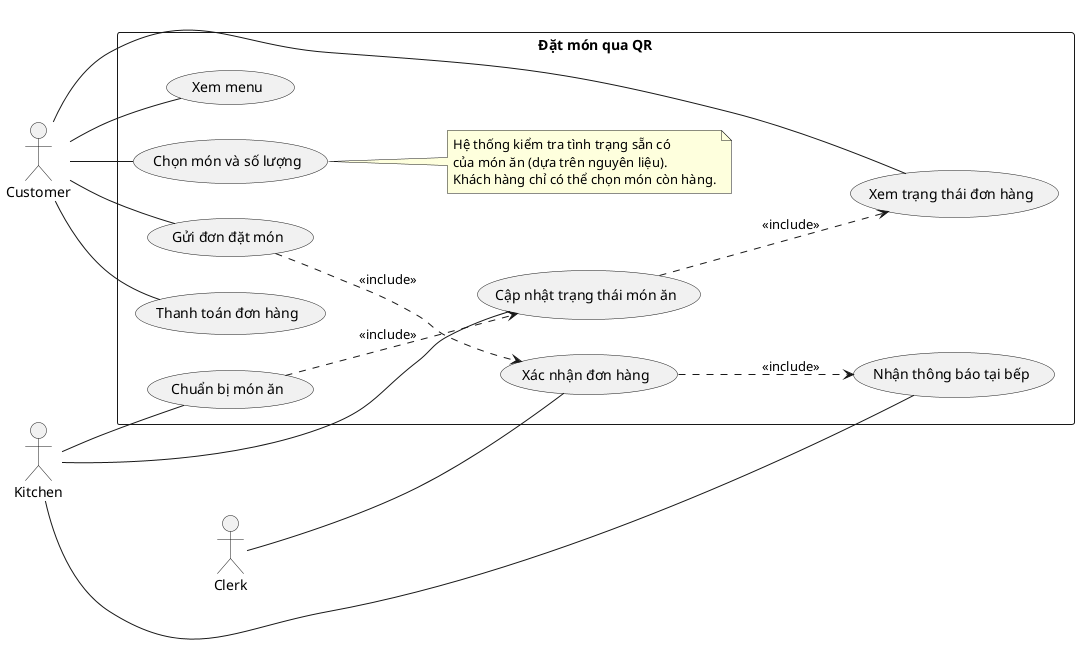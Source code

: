 @startuml
left to right direction
actor customer as "Customer"
actor clerk as "Clerk"
actor Kitchen as "Kitchen"

rectangle "Đặt món qua QR" {
  customer -- (Xem menu)
  customer -- (Chọn món và số lượng)
  note right of (Chọn món và số lượng)
    Hệ thống kiểm tra tình trạng sẵn có
    của món ăn (dựa trên nguyên liệu).
    Khách hàng chỉ có thể chọn món còn hàng.
  end note
  customer -- (Gửi đơn đặt món)
  customer -- (Thanh toán đơn hàng)
  customer -- (Xem trạng thái đơn hàng)

  (Gửi đơn đặt món) ..> (Xác nhận đơn hàng) : <<include>>
  clerk -- (Xác nhận đơn hàng)
  (Xác nhận đơn hàng) ..> (Nhận thông báo tại bếp) : <<include>>
  Kitchen -- (Nhận thông báo tại bếp)
  Kitchen -- (Chuẩn bị món ăn)
  Kitchen -- (Cập nhật trạng thái món ăn)
  (Chuẩn bị món ăn) ..> (Cập nhật trạng thái món ăn) : <<include>>
  (Cập nhật trạng thái món ăn) ..> (Xem trạng thái đơn hàng) : <<include>>
}
@enduml
